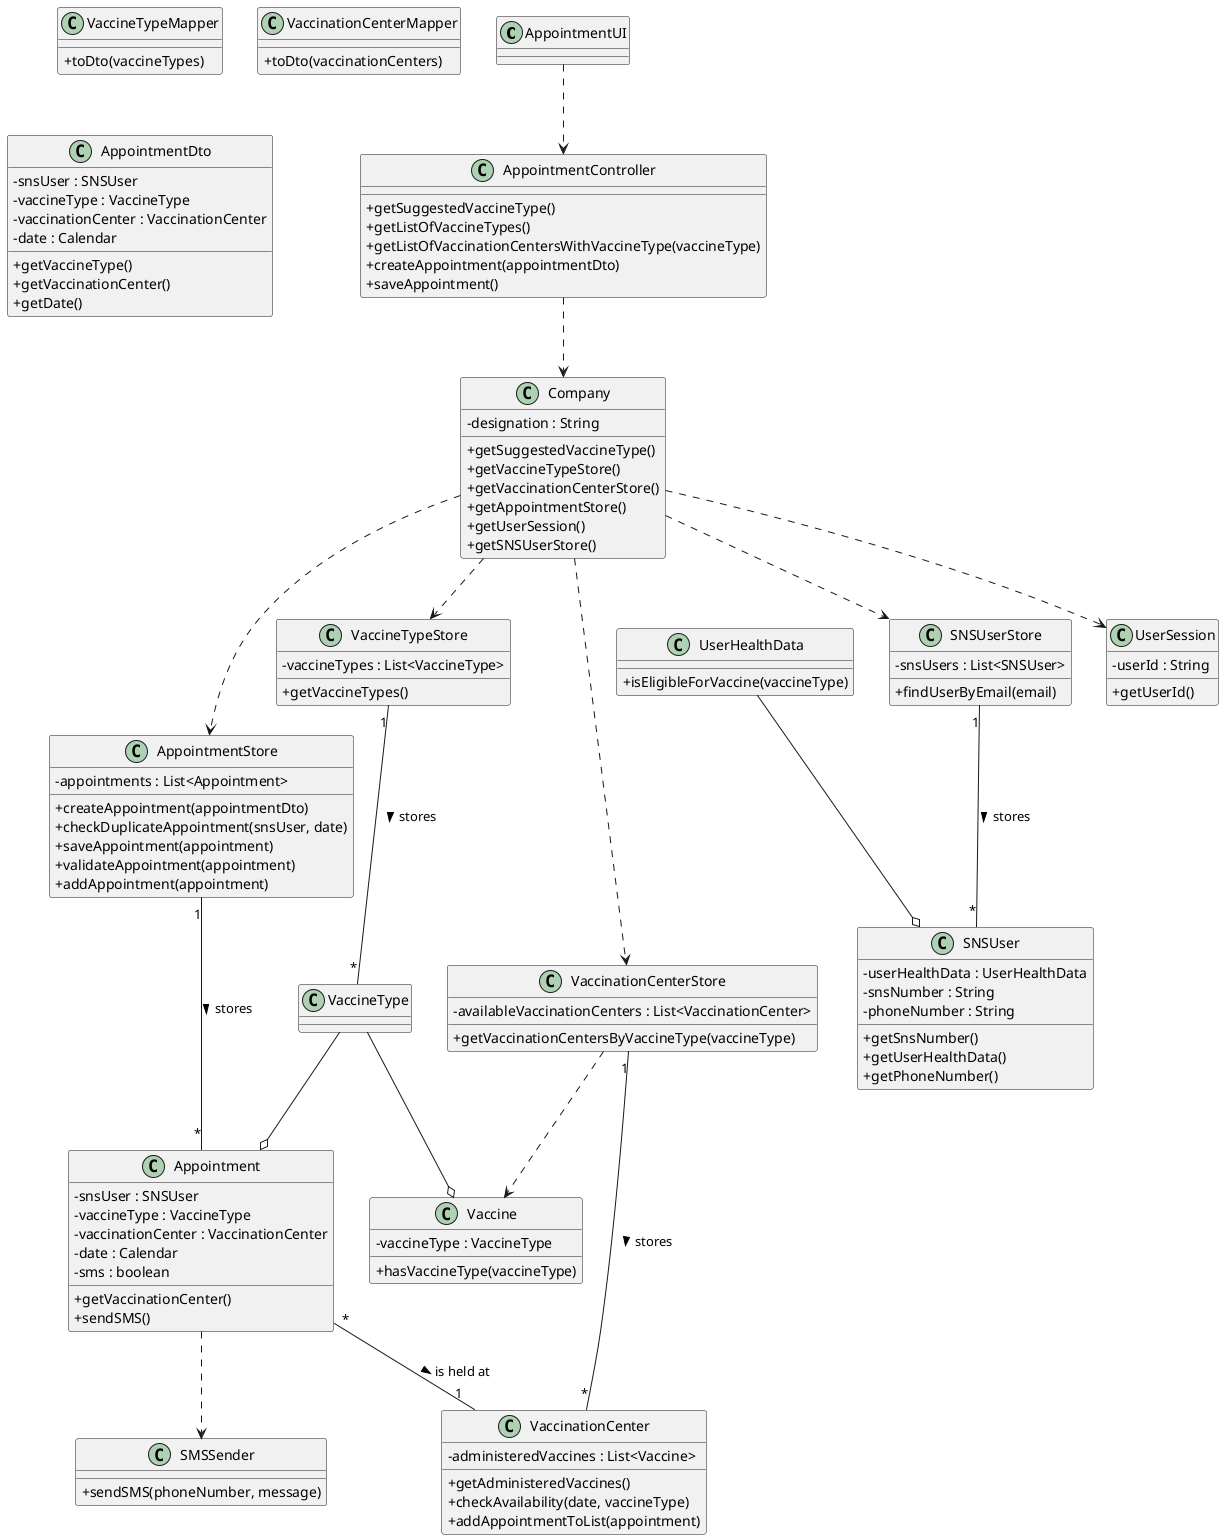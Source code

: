 @startuml US01_CD
skinparam classAttributeIconSize 0

class AppointmentUI {

}

class AppointmentController {
  +getSuggestedVaccineType()
  +getListOfVaccineTypes()
  +getListOfVaccinationCentersWithVaccineType(vaccineType)
  +createAppointment(appointmentDto)
  +saveAppointment()
}

class Appointment {
  -snsUser : SNSUser
  -vaccineType : VaccineType
  -vaccinationCenter : VaccinationCenter
  -date : Calendar
  -sms : boolean
  +getVaccinationCenter()
  +sendSMS()
}

class SMSSender {
  +sendSMS(phoneNumber, message)
}

class AppointmentStore {
  -appointments : List<Appointment>
  +createAppointment(appointmentDto)
  +checkDuplicateAppointment(snsUser, date)
  +saveAppointment(appointment)
  +validateAppointment(appointment)
  +addAppointment(appointment)
}

class Company {
  -designation : String
  +getSuggestedVaccineType()
  +getVaccineTypeStore()
  +getVaccinationCenterStore()
  +getAppointmentStore()
  +getUserSession()
  +getSNSUserStore()
}

class VaccinationCenter {
  -administeredVaccines : List<Vaccine>
  +getAdministeredVaccines()
  +checkAvailability(date, vaccineType)
  +addAppointmentToList(appointment)
}

class VaccinationCenterStore {
  -availableVaccinationCenters : List<VaccinationCenter>  
  +getVaccinationCentersByVaccineType(vaccineType)
}

class VaccineTypeStore {
  -vaccineTypes : List<VaccineType>
  +getVaccineTypes()
}

class Vaccine {
  -vaccineType : VaccineType
  +hasVaccineType(vaccineType)
}

class UserHealthData {
  +isEligibleForVaccine(vaccineType)
}

class SNSUser {
  -userHealthData : UserHealthData
  -snsNumber : String
  -phoneNumber : String
  +getSnsNumber()
  +getUserHealthData()
  +getPhoneNumber()
}

class SNSUserStore {
  -snsUsers : List<SNSUser>
  +findUserByEmail(email)
}

class UserSession {
  -userId : String
  +getUserId()
}

class VaccineType {

}

class VaccineTypeMapper {
  +toDto(vaccineTypes)
}

class VaccinationCenterMapper {
  +toDto(vaccinationCenters)
}

class AppointmentDto {
  -snsUser : SNSUser
  -vaccineType : VaccineType
  -vaccinationCenter : VaccinationCenter
  -date : Calendar
  +getVaccineType()
  +getVaccinationCenter()
  +getDate()
}

AppointmentUI ..> AppointmentController

AppointmentController ..> Company

Company ..> VaccineTypeStore
Company ..> VaccinationCenterStore
Company ..> AppointmentStore
Company ..> SNSUserStore
Company ..> UserSession

AppointmentStore "1" -- "*" Appointment : stores >

VaccinationCenterStore "1" -- "*" VaccinationCenter : stores >
VaccinationCenterStore ..> Vaccine

SNSUserStore "1" -- "*" SNSUser : stores >

VaccineTypeStore "1" -- "*" VaccineType : stores >

Appointment "*" -- "1" VaccinationCenter : is held at >
Appointment ..> SMSSender

VaccineType --o Vaccine
VaccineType --o Appointment

UserHealthData --o SNSUser

@enduml